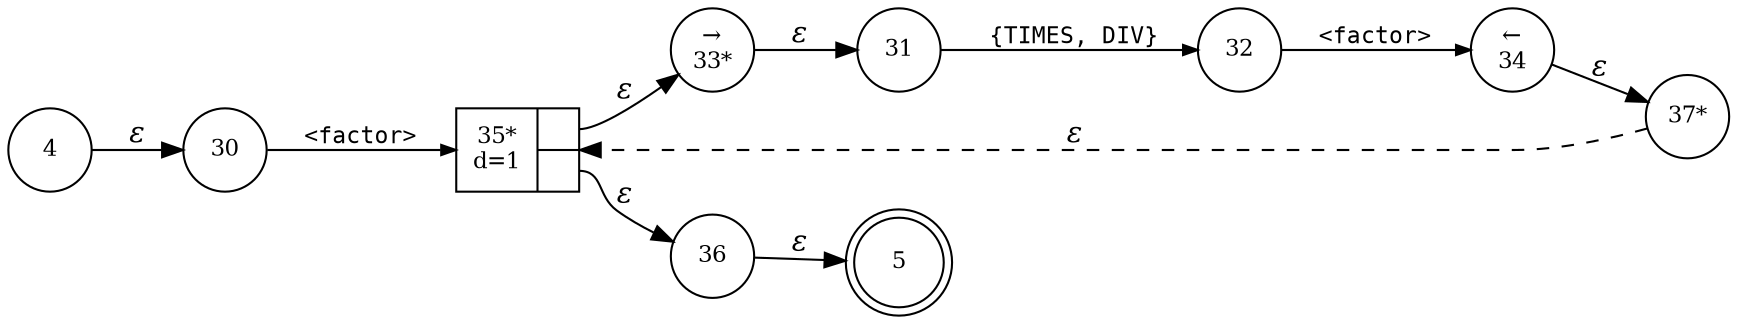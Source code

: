 digraph ATN {
rankdir=LR;
s5[fontsize=11, label="5", shape=doublecircle, fixedsize=true, width=.6];
s32[fontsize=11,label="32", shape=circle, fixedsize=true, width=.55, peripheries=1];
s33[fontsize=11,label="&rarr;\n33*", shape=circle, fixedsize=true, width=.55, peripheries=1];
s34[fontsize=11,label="&larr;\n34", shape=circle, fixedsize=true, width=.55, peripheries=1];
s35[fontsize=11,label="{35*\nd=1|{<p0>|<p1>}}", shape=record, fixedsize=false, peripheries=1];
s4[fontsize=11,label="4", shape=circle, fixedsize=true, width=.55, peripheries=1];
s36[fontsize=11,label="36", shape=circle, fixedsize=true, width=.55, peripheries=1];
s37[fontsize=11,label="37*", shape=circle, fixedsize=true, width=.55, peripheries=1];
s30[fontsize=11,label="30", shape=circle, fixedsize=true, width=.55, peripheries=1];
s31[fontsize=11,label="31", shape=circle, fixedsize=true, width=.55, peripheries=1];
s4 -> s30 [fontname="Times-Italic", label="&epsilon;"];
s30 -> s35 [fontsize=11, fontname="Courier", arrowsize=.7, label = "<factor>", arrowhead = normal];
s35:p0 -> s33 [fontname="Times-Italic", label="&epsilon;"];
s35:p1 -> s36 [fontname="Times-Italic", label="&epsilon;"];
s33 -> s31 [fontname="Times-Italic", label="&epsilon;"];
s36 -> s5 [fontname="Times-Italic", label="&epsilon;"];
s31 -> s32 [fontsize=11, fontname="Courier", arrowsize=.7, label = "{TIMES, DIV}", arrowhead = normal];
s32 -> s34 [fontsize=11, fontname="Courier", arrowsize=.7, label = "<factor>", arrowhead = normal];
s34 -> s37 [fontname="Times-Italic", label="&epsilon;"];
s37 -> s35 [fontname="Times-Italic", label="&epsilon;", style="dashed"];
}